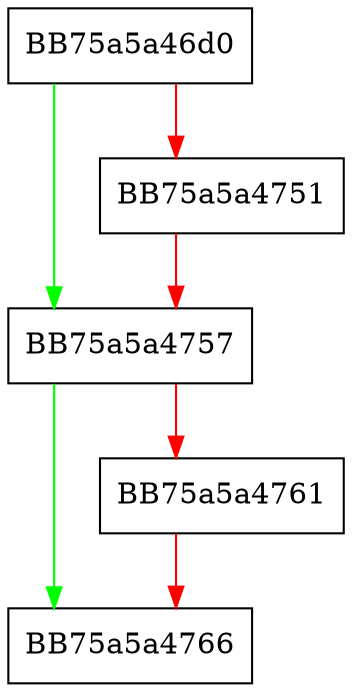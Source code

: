 digraph PECompact2Unpacker_IsMine {
  node [shape="box"];
  graph [splines=ortho];
  BB75a5a46d0 -> BB75a5a4757 [color="green"];
  BB75a5a46d0 -> BB75a5a4751 [color="red"];
  BB75a5a4751 -> BB75a5a4757 [color="red"];
  BB75a5a4757 -> BB75a5a4766 [color="green"];
  BB75a5a4757 -> BB75a5a4761 [color="red"];
  BB75a5a4761 -> BB75a5a4766 [color="red"];
}
